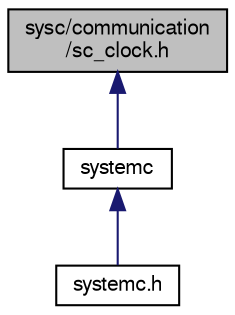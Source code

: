 digraph "sysc/communication/sc_clock.h"
{
  edge [fontname="FreeSans",fontsize="10",labelfontname="FreeSans",labelfontsize="10"];
  node [fontname="FreeSans",fontsize="10",shape=record];
  Node60 [label="sysc/communication\l/sc_clock.h",height=0.2,width=0.4,color="black", fillcolor="grey75", style="filled", fontcolor="black"];
  Node60 -> Node61 [dir="back",color="midnightblue",fontsize="10",style="solid",fontname="FreeSans"];
  Node61 [label="systemc",height=0.2,width=0.4,color="black", fillcolor="white", style="filled",URL="$a00401.html"];
  Node61 -> Node62 [dir="back",color="midnightblue",fontsize="10",style="solid",fontname="FreeSans"];
  Node62 [label="systemc.h",height=0.2,width=0.4,color="black", fillcolor="white", style="filled",URL="$a00404.html"];
}
